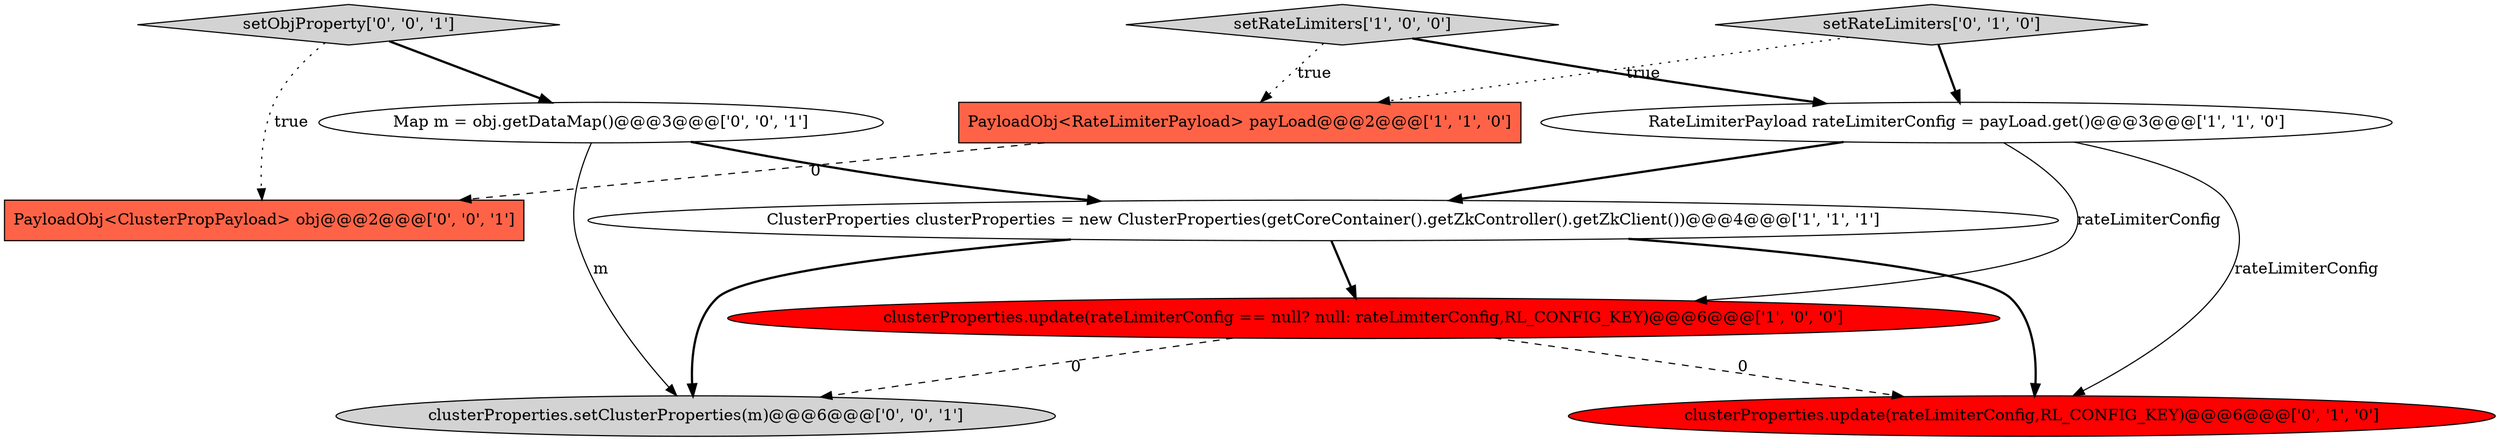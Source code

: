 digraph {
3 [style = filled, label = "setRateLimiters['1', '0', '0']", fillcolor = lightgray, shape = diamond image = "AAA0AAABBB1BBB"];
5 [style = filled, label = "setRateLimiters['0', '1', '0']", fillcolor = lightgray, shape = diamond image = "AAA0AAABBB2BBB"];
6 [style = filled, label = "clusterProperties.update(rateLimiterConfig,RL_CONFIG_KEY)@@@6@@@['0', '1', '0']", fillcolor = red, shape = ellipse image = "AAA1AAABBB2BBB"];
7 [style = filled, label = "PayloadObj<ClusterPropPayload> obj@@@2@@@['0', '0', '1']", fillcolor = tomato, shape = box image = "AAA0AAABBB3BBB"];
2 [style = filled, label = "ClusterProperties clusterProperties = new ClusterProperties(getCoreContainer().getZkController().getZkClient())@@@4@@@['1', '1', '1']", fillcolor = white, shape = ellipse image = "AAA0AAABBB1BBB"];
9 [style = filled, label = "Map m = obj.getDataMap()@@@3@@@['0', '0', '1']", fillcolor = white, shape = ellipse image = "AAA0AAABBB3BBB"];
4 [style = filled, label = "RateLimiterPayload rateLimiterConfig = payLoad.get()@@@3@@@['1', '1', '0']", fillcolor = white, shape = ellipse image = "AAA0AAABBB1BBB"];
1 [style = filled, label = "clusterProperties.update(rateLimiterConfig == null? null: rateLimiterConfig,RL_CONFIG_KEY)@@@6@@@['1', '0', '0']", fillcolor = red, shape = ellipse image = "AAA1AAABBB1BBB"];
10 [style = filled, label = "setObjProperty['0', '0', '1']", fillcolor = lightgray, shape = diamond image = "AAA0AAABBB3BBB"];
8 [style = filled, label = "clusterProperties.setClusterProperties(m)@@@6@@@['0', '0', '1']", fillcolor = lightgray, shape = ellipse image = "AAA0AAABBB3BBB"];
0 [style = filled, label = "PayloadObj<RateLimiterPayload> payLoad@@@2@@@['1', '1', '0']", fillcolor = tomato, shape = box image = "AAA0AAABBB1BBB"];
9->8 [style = solid, label="m"];
1->8 [style = dashed, label="0"];
10->9 [style = bold, label=""];
4->1 [style = solid, label="rateLimiterConfig"];
4->6 [style = solid, label="rateLimiterConfig"];
4->2 [style = bold, label=""];
5->0 [style = dotted, label="true"];
0->7 [style = dashed, label="0"];
9->2 [style = bold, label=""];
3->4 [style = bold, label=""];
2->6 [style = bold, label=""];
2->1 [style = bold, label=""];
10->7 [style = dotted, label="true"];
1->6 [style = dashed, label="0"];
5->4 [style = bold, label=""];
2->8 [style = bold, label=""];
3->0 [style = dotted, label="true"];
}
